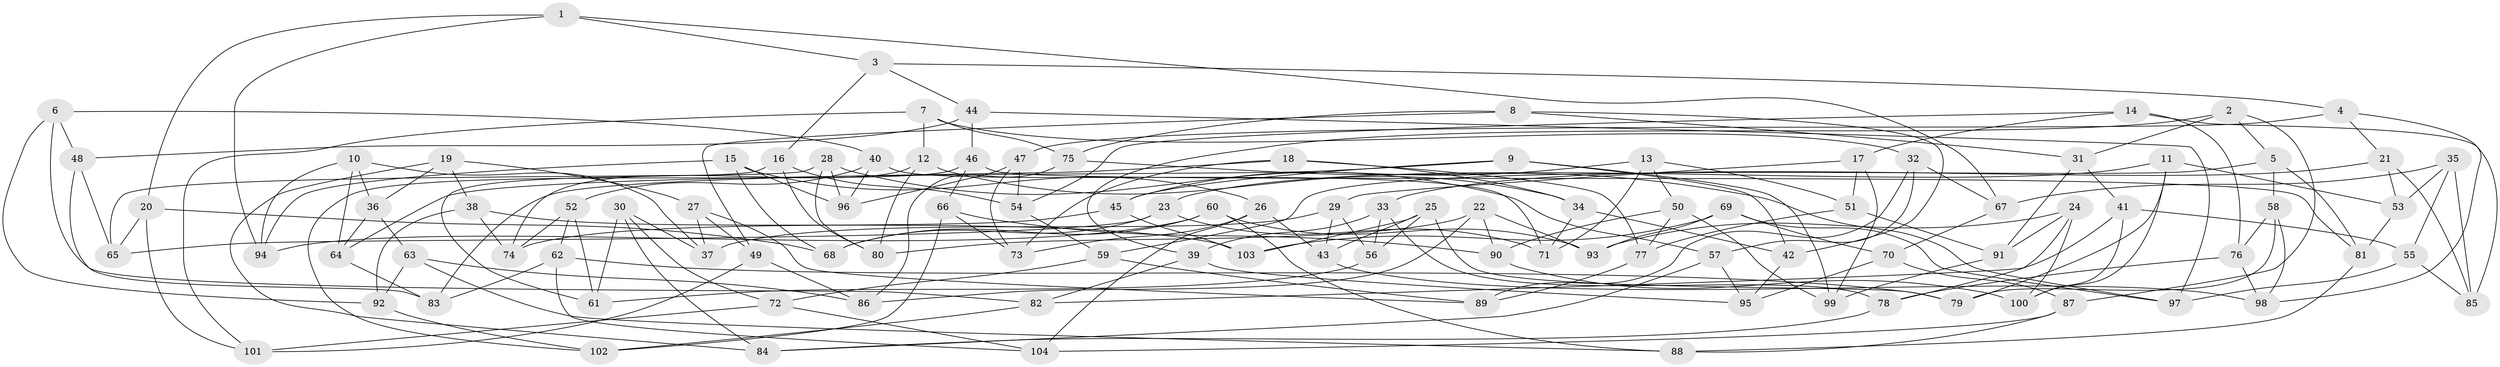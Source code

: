 // Generated by graph-tools (version 1.1) at 2025/56/03/09/25 04:56:09]
// undirected, 104 vertices, 208 edges
graph export_dot {
graph [start="1"]
  node [color=gray90,style=filled];
  1;
  2;
  3;
  4;
  5;
  6;
  7;
  8;
  9;
  10;
  11;
  12;
  13;
  14;
  15;
  16;
  17;
  18;
  19;
  20;
  21;
  22;
  23;
  24;
  25;
  26;
  27;
  28;
  29;
  30;
  31;
  32;
  33;
  34;
  35;
  36;
  37;
  38;
  39;
  40;
  41;
  42;
  43;
  44;
  45;
  46;
  47;
  48;
  49;
  50;
  51;
  52;
  53;
  54;
  55;
  56;
  57;
  58;
  59;
  60;
  61;
  62;
  63;
  64;
  65;
  66;
  67;
  68;
  69;
  70;
  71;
  72;
  73;
  74;
  75;
  76;
  77;
  78;
  79;
  80;
  81;
  82;
  83;
  84;
  85;
  86;
  87;
  88;
  89;
  90;
  91;
  92;
  93;
  94;
  95;
  96;
  97;
  98;
  99;
  100;
  101;
  102;
  103;
  104;
  1 -- 3;
  1 -- 20;
  1 -- 94;
  1 -- 67;
  2 -- 5;
  2 -- 87;
  2 -- 31;
  2 -- 39;
  3 -- 16;
  3 -- 4;
  3 -- 44;
  4 -- 98;
  4 -- 47;
  4 -- 21;
  5 -- 59;
  5 -- 81;
  5 -- 58;
  6 -- 92;
  6 -- 82;
  6 -- 40;
  6 -- 48;
  7 -- 101;
  7 -- 75;
  7 -- 12;
  7 -- 32;
  8 -- 49;
  8 -- 42;
  8 -- 75;
  8 -- 31;
  9 -- 45;
  9 -- 42;
  9 -- 99;
  9 -- 64;
  10 -- 64;
  10 -- 37;
  10 -- 36;
  10 -- 94;
  11 -- 100;
  11 -- 53;
  11 -- 23;
  11 -- 79;
  12 -- 74;
  12 -- 34;
  12 -- 80;
  13 -- 51;
  13 -- 50;
  13 -- 45;
  13 -- 71;
  14 -- 54;
  14 -- 85;
  14 -- 17;
  14 -- 76;
  15 -- 94;
  15 -- 26;
  15 -- 96;
  15 -- 68;
  16 -- 61;
  16 -- 80;
  16 -- 54;
  17 -- 51;
  17 -- 99;
  17 -- 29;
  18 -- 83;
  18 -- 34;
  18 -- 73;
  18 -- 77;
  19 -- 36;
  19 -- 38;
  19 -- 27;
  19 -- 84;
  20 -- 101;
  20 -- 68;
  20 -- 65;
  21 -- 33;
  21 -- 53;
  21 -- 85;
  22 -- 93;
  22 -- 86;
  22 -- 90;
  22 -- 80;
  23 -- 65;
  23 -- 68;
  23 -- 71;
  24 -- 91;
  24 -- 100;
  24 -- 78;
  24 -- 93;
  25 -- 43;
  25 -- 79;
  25 -- 56;
  25 -- 103;
  26 -- 73;
  26 -- 104;
  26 -- 43;
  27 -- 49;
  27 -- 89;
  27 -- 37;
  28 -- 57;
  28 -- 65;
  28 -- 96;
  28 -- 80;
  29 -- 56;
  29 -- 43;
  29 -- 37;
  30 -- 72;
  30 -- 61;
  30 -- 37;
  30 -- 84;
  31 -- 91;
  31 -- 41;
  32 -- 57;
  32 -- 67;
  32 -- 89;
  33 -- 39;
  33 -- 56;
  33 -- 78;
  34 -- 42;
  34 -- 71;
  35 -- 55;
  35 -- 85;
  35 -- 67;
  35 -- 53;
  36 -- 63;
  36 -- 64;
  38 -- 92;
  38 -- 103;
  38 -- 74;
  39 -- 82;
  39 -- 95;
  40 -- 52;
  40 -- 71;
  40 -- 96;
  41 -- 82;
  41 -- 55;
  41 -- 100;
  42 -- 95;
  43 -- 98;
  44 -- 48;
  44 -- 97;
  44 -- 46;
  45 -- 103;
  45 -- 74;
  46 -- 66;
  46 -- 102;
  46 -- 81;
  47 -- 73;
  47 -- 54;
  47 -- 96;
  48 -- 65;
  48 -- 83;
  49 -- 101;
  49 -- 86;
  50 -- 90;
  50 -- 99;
  50 -- 77;
  51 -- 91;
  51 -- 77;
  52 -- 74;
  52 -- 61;
  52 -- 62;
  53 -- 81;
  54 -- 59;
  55 -- 97;
  55 -- 85;
  56 -- 61;
  57 -- 84;
  57 -- 95;
  58 -- 79;
  58 -- 98;
  58 -- 76;
  59 -- 72;
  59 -- 89;
  60 -- 68;
  60 -- 93;
  60 -- 94;
  60 -- 88;
  62 -- 104;
  62 -- 83;
  62 -- 79;
  63 -- 92;
  63 -- 88;
  63 -- 86;
  64 -- 83;
  66 -- 102;
  66 -- 73;
  66 -- 90;
  67 -- 70;
  69 -- 103;
  69 -- 70;
  69 -- 93;
  69 -- 97;
  70 -- 95;
  70 -- 87;
  72 -- 104;
  72 -- 101;
  75 -- 86;
  75 -- 97;
  76 -- 78;
  76 -- 98;
  77 -- 89;
  78 -- 84;
  81 -- 88;
  82 -- 102;
  87 -- 104;
  87 -- 88;
  90 -- 100;
  91 -- 99;
  92 -- 102;
}
